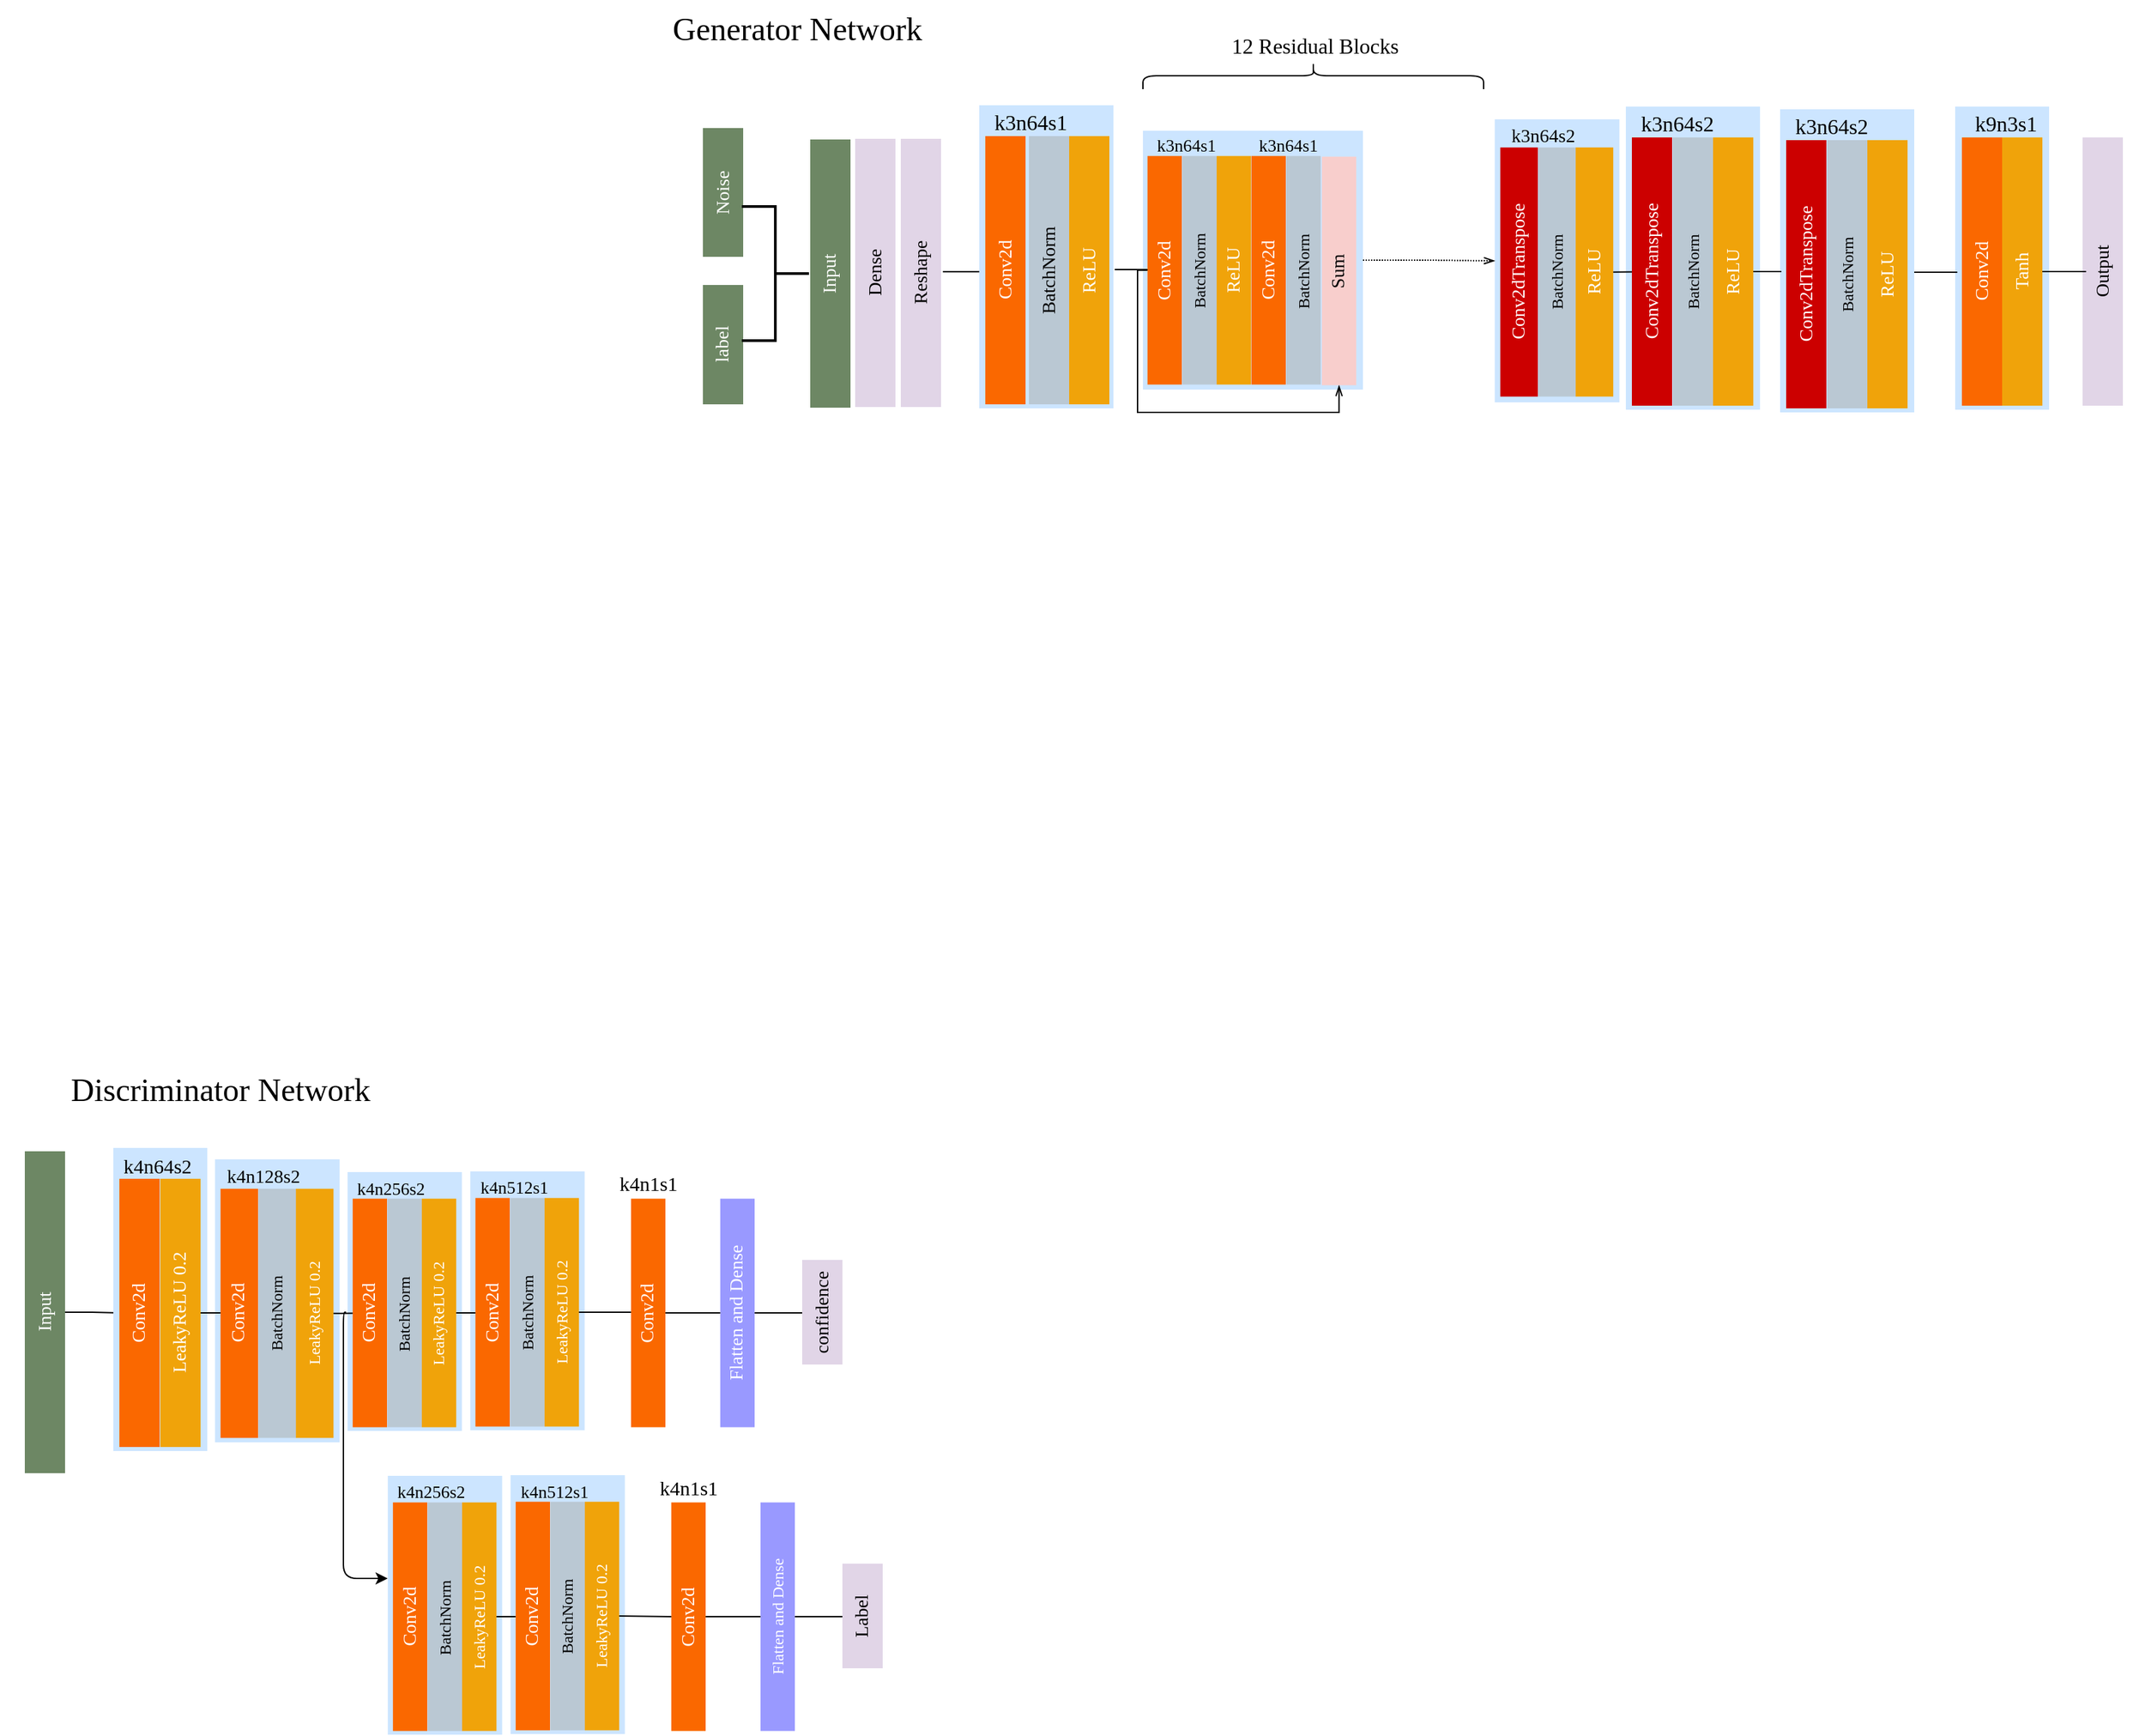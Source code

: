 <mxfile version="10.6.5" type="google"><diagram id="kFl4F5pAKc3V0h-za4JW" name="Page-1"><mxGraphModel dx="1122" dy="901" grid="1" gridSize="10" guides="1" tooltips="1" connect="1" arrows="1" fold="1" page="1" pageScale="1" pageWidth="850" pageHeight="1100" math="0" shadow="0"><root><mxCell id="0"/><mxCell id="1" parent="0"/><mxCell id="Q3wJTcbqmn_T97FijxJj-3" value="" style="group;aspect=fixed;" parent="1" vertex="1" connectable="0"><mxGeometry x="316.5" y="189" width="440" height="630" as="geometry"/></mxCell><mxCell id="Q3wJTcbqmn_T97FijxJj-21" value="" style="group" parent="1" vertex="1" connectable="0"><mxGeometry x="804" y="209.5" width="303.434" height="194" as="geometry"/></mxCell><mxCell id="Q3wJTcbqmn_T97FijxJj-22" value="" style="rounded=0;whiteSpace=wrap;html=1;fillColor=#cce5ff;strokeColor=none;" parent="Q3wJTcbqmn_T97FijxJj-21" vertex="1"><mxGeometry x="69" y="1" width="164" height="193" as="geometry"/></mxCell><mxCell id="Q3wJTcbqmn_T97FijxJj-23" style="edgeStyle=orthogonalEdgeStyle;rounded=0;orthogonalLoop=1;jettySize=auto;html=1;exitX=0.5;exitY=0;exitDx=0;exitDy=0;entryX=0;entryY=0.5;entryDx=0;entryDy=0;endArrow=openThin;endFill=0;strokeColor=#000000;" parent="Q3wJTcbqmn_T97FijxJj-21" source="Q3wJTcbqmn_T97FijxJj-24" target="Q3wJTcbqmn_T97FijxJj-31" edge="1"><mxGeometry relative="1" as="geometry"><Array as="points"><mxPoint x="65" y="105"/><mxPoint x="65" y="211"/><mxPoint x="215" y="211"/></Array></mxGeometry></mxCell><mxCell id="Q3wJTcbqmn_T97FijxJj-24" value="&lt;font style=&quot;font-size: 14px&quot;&gt;Conv2d&lt;/font&gt;" style="rounded=0;whiteSpace=wrap;html=1;fillColor=#fa6800;strokeColor=none;fontFamily=monaco;rotation=-90;fontColor=#ffffff;" parent="Q3wJTcbqmn_T97FijxJj-21" vertex="1"><mxGeometry y="92.23" width="170.441" height="25.619" as="geometry"/></mxCell><mxCell id="Q3wJTcbqmn_T97FijxJj-25" value="&lt;span&gt;BatchNorm&lt;/span&gt;&lt;br&gt;" style="rounded=0;whiteSpace=wrap;html=1;fillColor=#bac8d3;strokeColor=none;fontFamily=monaco;rotation=-90;" parent="Q3wJTcbqmn_T97FijxJj-21" vertex="1"><mxGeometry x="25.992" y="92.23" width="170.441" height="25.619" as="geometry"/></mxCell><mxCell id="Q3wJTcbqmn_T97FijxJj-26" value="&lt;font style=&quot;font-size: 14px&quot;&gt;ReLU&lt;/font&gt;" style="rounded=0;whiteSpace=wrap;html=1;fillColor=#f0a30a;strokeColor=none;fontFamily=monaco;rotation=-90;fontColor=#ffffff;" parent="Q3wJTcbqmn_T97FijxJj-21" vertex="1"><mxGeometry x="51.559" y="92.23" width="170.441" height="25.619" as="geometry"/></mxCell><mxCell id="Q3wJTcbqmn_T97FijxJj-27" value="&lt;span style=&quot;font-weight: normal&quot;&gt;&lt;font face=&quot;monaco&quot; style=&quot;font-size: 13px&quot;&gt;k3n64s1&lt;/font&gt;&lt;/span&gt;" style="text;strokeColor=none;fillColor=none;html=1;fontSize=24;fontStyle=1;verticalAlign=middle;align=center;" parent="Q3wJTcbqmn_T97FijxJj-21" vertex="1"><mxGeometry x="72.012" width="57.95" height="17.934" as="geometry"/></mxCell><mxCell id="Q3wJTcbqmn_T97FijxJj-28" value="&lt;font style=&quot;font-size: 14px&quot;&gt;Conv2d&lt;/font&gt;" style="rounded=0;whiteSpace=wrap;html=1;fillColor=#fa6800;strokeColor=none;fontFamily=monaco;rotation=-90;fontColor=#ffffff;" parent="Q3wJTcbqmn_T97FijxJj-21" vertex="1"><mxGeometry x="77.5" y="92.23" width="170.441" height="25.619" as="geometry"/></mxCell><mxCell id="Q3wJTcbqmn_T97FijxJj-29" value="&lt;span&gt;BatchNorm&lt;/span&gt;&lt;br&gt;" style="rounded=0;whiteSpace=wrap;html=1;fillColor=#bac8d3;strokeColor=none;fontFamily=monaco;rotation=-90;" parent="Q3wJTcbqmn_T97FijxJj-21" vertex="1"><mxGeometry x="103.492" y="92.23" width="170.441" height="25.619" as="geometry"/></mxCell><mxCell id="Q3wJTcbqmn_T97FijxJj-30" value="&lt;span style=&quot;font-weight: normal&quot;&gt;&lt;font face=&quot;monaco&quot; style=&quot;font-size: 13px&quot;&gt;k3n64s1&lt;/font&gt;&lt;/span&gt;" style="text;strokeColor=none;fillColor=none;html=1;fontSize=24;fontStyle=1;verticalAlign=middle;align=center;" parent="Q3wJTcbqmn_T97FijxJj-21" vertex="1"><mxGeometry x="148.512" width="57.95" height="17.934" as="geometry"/></mxCell><mxCell id="Q3wJTcbqmn_T97FijxJj-31" value="&lt;font style=&quot;font-size: 14px&quot;&gt;Sum&lt;/font&gt;" style="rounded=0;whiteSpace=wrap;html=1;fillColor=#f8cecc;strokeColor=none;fontFamily=monaco;rotation=-90;" parent="Q3wJTcbqmn_T97FijxJj-21" vertex="1"><mxGeometry x="129.992" y="92.73" width="170.441" height="25.619" as="geometry"/></mxCell><mxCell id="Q3wJTcbqmn_T97FijxJj-33" style="edgeStyle=orthogonalEdgeStyle;rounded=0;orthogonalLoop=1;jettySize=auto;html=1;exitX=0.5;exitY=1;exitDx=0;exitDy=0;entryX=0.5;entryY=0;entryDx=0;entryDy=0;endArrow=none;endFill=0;strokeColor=#000000;" parent="1" target="Q3wJTcbqmn_T97FijxJj-17" edge="1"><mxGeometry relative="1" as="geometry"><mxPoint x="760" y="315" as="sourcePoint"/></mxGeometry></mxCell><mxCell id="Q3wJTcbqmn_T97FijxJj-34" style="edgeStyle=orthogonalEdgeStyle;rounded=0;orthogonalLoop=1;jettySize=auto;html=1;exitX=0.5;exitY=1;exitDx=0;exitDy=0;entryX=0.5;entryY=0;entryDx=0;entryDy=0;endArrow=none;endFill=0;strokeColor=#000000;" parent="1" target="Q3wJTcbqmn_T97FijxJj-24" edge="1"><mxGeometry relative="1" as="geometry"><mxPoint x="852" y="314" as="sourcePoint"/></mxGeometry></mxCell><mxCell id="Q3wJTcbqmn_T97FijxJj-35" value="" style="shape=curlyBracket;whiteSpace=wrap;html=1;rounded=1;fillColor=#ffffff;gradientColor=none;rotation=90;" parent="1" vertex="1"><mxGeometry x="990" y="42.5" width="20" height="254" as="geometry"/></mxCell><mxCell id="Q3wJTcbqmn_T97FijxJj-36" value="" style="group;aspect=fixed;" parent="1" vertex="1" connectable="0"><mxGeometry x="1096.5" y="201" width="242" height="211" as="geometry"/></mxCell><mxCell id="Q3wJTcbqmn_T97FijxJj-37" value="" style="rounded=0;whiteSpace=wrap;html=1;fillColor=#cce5ff;strokeColor=none;" parent="Q3wJTcbqmn_T97FijxJj-36" vertex="1"><mxGeometry x="38.783" y="1" width="92.898" height="211" as="geometry"/></mxCell><mxCell id="Q3wJTcbqmn_T97FijxJj-38" value="&lt;font style=&quot;font-size: 14px&quot;&gt;Conv2dTranspose&lt;/font&gt;" style="rounded=0;whiteSpace=wrap;html=1;fillColor=#CC0000;strokeColor=none;fontFamily=monaco;rotation=-90;fontColor=#ffffff;" parent="Q3wJTcbqmn_T97FijxJj-36" vertex="1"><mxGeometry x="-36" y="100.832" width="185.797" height="28.009" as="geometry"/></mxCell><mxCell id="Q3wJTcbqmn_T97FijxJj-39" value="&lt;span&gt;BatchNorm&lt;/span&gt;&lt;br&gt;" style="rounded=0;whiteSpace=wrap;html=1;fillColor=#bac8d3;strokeColor=none;fontFamily=monaco;rotation=-90;" parent="Q3wJTcbqmn_T97FijxJj-36" vertex="1"><mxGeometry x="-7.666" y="100.832" width="185.797" height="28.009" as="geometry"/></mxCell><mxCell id="Q3wJTcbqmn_T97FijxJj-40" value="&lt;font style=&quot;font-size: 14px&quot;&gt;ReLU&lt;/font&gt;" style="rounded=0;whiteSpace=wrap;html=1;fillColor=#f0a30a;strokeColor=none;fontFamily=monaco;rotation=-90;fontColor=#ffffff;" parent="Q3wJTcbqmn_T97FijxJj-36" vertex="1"><mxGeometry x="20.203" y="100.832" width="185.797" height="28.009" as="geometry"/></mxCell><mxCell id="Q3wJTcbqmn_T97FijxJj-41" value="&lt;span style=&quot;font-weight: normal&quot;&gt;&lt;font face=&quot;monaco&quot; style=&quot;font-size: 14px&quot;&gt;k3n64s2&lt;/font&gt;&lt;/span&gt;" style="text;strokeColor=none;fillColor=none;html=1;fontSize=24;fontStyle=1;verticalAlign=middle;align=center;" parent="Q3wJTcbqmn_T97FijxJj-36" vertex="1"><mxGeometry x="42.499" width="63.171" height="19.606" as="geometry"/></mxCell><mxCell id="Q3wJTcbqmn_T97FijxJj-42" value="" style="group;aspect=fixed;" parent="1" vertex="1" connectable="0"><mxGeometry x="1152.5" y="192.5" width="260.5" height="226" as="geometry"/></mxCell><mxCell id="Q3wJTcbqmn_T97FijxJj-43" value="" style="rounded=0;whiteSpace=wrap;html=1;fillColor=#cce5ff;strokeColor=none;" parent="Q3wJTcbqmn_T97FijxJj-42" vertex="1"><mxGeometry x="80.5" width="100" height="226" as="geometry"/></mxCell><mxCell id="Q3wJTcbqmn_T97FijxJj-44" value="&lt;font style=&quot;font-size: 14px&quot;&gt;Conv2dTranspose&lt;/font&gt;" style="rounded=0;whiteSpace=wrap;html=1;fillColor=#CC0000;strokeColor=none;fontFamily=monaco;rotation=-90;fontColor=#ffffff;" parent="Q3wJTcbqmn_T97FijxJj-42" vertex="1"><mxGeometry y="108" width="200" height="30" as="geometry"/></mxCell><mxCell id="Q3wJTcbqmn_T97FijxJj-45" value="&lt;span&gt;BatchNorm&lt;/span&gt;&lt;br&gt;" style="rounded=0;whiteSpace=wrap;html=1;fillColor=#bac8d3;strokeColor=none;fontFamily=monaco;rotation=-90;" parent="Q3wJTcbqmn_T97FijxJj-42" vertex="1"><mxGeometry x="30.5" y="108" width="200" height="30" as="geometry"/></mxCell><mxCell id="Q3wJTcbqmn_T97FijxJj-46" value="&lt;font style=&quot;font-size: 14px&quot;&gt;ReLU&lt;/font&gt;" style="rounded=0;whiteSpace=wrap;html=1;fillColor=#f0a30a;strokeColor=none;fontFamily=monaco;rotation=-90;fontColor=#ffffff;" parent="Q3wJTcbqmn_T97FijxJj-42" vertex="1"><mxGeometry x="60.5" y="108" width="200" height="30" as="geometry"/></mxCell><mxCell id="Q3wJTcbqmn_T97FijxJj-47" value="&lt;span style=&quot;font-weight: normal&quot;&gt;&lt;font face=&quot;monaco&quot; style=&quot;font-size: 16px&quot;&gt;k3n64s2&lt;/font&gt;&lt;/span&gt;" style="text;strokeColor=none;fillColor=none;html=1;fontSize=24;fontStyle=1;verticalAlign=middle;align=center;" parent="Q3wJTcbqmn_T97FijxJj-42" vertex="1"><mxGeometry x="84.5" width="68" height="21" as="geometry"/></mxCell><mxCell id="Q3wJTcbqmn_T97FijxJj-48" value="" style="group;" parent="1" vertex="1" connectable="0"><mxGeometry x="1458.5" y="192.5" width="160.5" height="226" as="geometry"/></mxCell><mxCell id="Q3wJTcbqmn_T97FijxJj-49" value="" style="rounded=0;whiteSpace=wrap;html=1;fillColor=#cce5ff;strokeColor=none;aspect=fixed;" parent="Q3wJTcbqmn_T97FijxJj-48" vertex="1"><mxGeometry x="20" width="70" height="226" as="geometry"/></mxCell><mxCell id="Q3wJTcbqmn_T97FijxJj-50" value="&lt;font style=&quot;font-size: 14px&quot;&gt;Conv2d&lt;/font&gt;" style="rounded=0;whiteSpace=wrap;html=1;fillColor=#fa6800;strokeColor=none;fontFamily=monaco;rotation=-90;fontColor=#ffffff;" parent="Q3wJTcbqmn_T97FijxJj-48" vertex="1"><mxGeometry x="-60" y="108" width="200" height="30" as="geometry"/></mxCell><mxCell id="Q3wJTcbqmn_T97FijxJj-51" value="&lt;font style=&quot;font-size: 14px&quot;&gt;Tanh&lt;/font&gt;" style="rounded=0;whiteSpace=wrap;html=1;fillColor=#f0a30a;strokeColor=none;fontFamily=monaco;rotation=-90;fontColor=#ffffff;" parent="Q3wJTcbqmn_T97FijxJj-48" vertex="1"><mxGeometry x="-30" y="108" width="200" height="30" as="geometry"/></mxCell><mxCell id="Q3wJTcbqmn_T97FijxJj-52" value="&lt;span style=&quot;font-weight: normal&quot;&gt;&lt;font face=&quot;monaco&quot; style=&quot;font-size: 16px&quot;&gt;k9n3s1&lt;/font&gt;&lt;/span&gt;" style="text;strokeColor=none;fillColor=none;html=1;fontSize=24;fontStyle=1;verticalAlign=middle;align=center;" parent="Q3wJTcbqmn_T97FijxJj-48" vertex="1"><mxGeometry x="23.5" width="68" height="21" as="geometry"/></mxCell><mxCell id="E_KPDPoY2rKGxBPQckx2-1" value="" style="group;aspect=fixed;" vertex="1" connectable="0" parent="Q3wJTcbqmn_T97FijxJj-48"><mxGeometry x="-191" y="2" width="260.5" height="226" as="geometry"/></mxCell><mxCell id="E_KPDPoY2rKGxBPQckx2-2" value="" style="rounded=0;whiteSpace=wrap;html=1;fillColor=#cce5ff;strokeColor=none;" vertex="1" parent="E_KPDPoY2rKGxBPQckx2-1"><mxGeometry x="80.5" width="100" height="226" as="geometry"/></mxCell><mxCell id="E_KPDPoY2rKGxBPQckx2-3" value="&lt;font style=&quot;font-size: 14px&quot;&gt;Conv2dTranspose&lt;/font&gt;" style="rounded=0;whiteSpace=wrap;html=1;fillColor=#CC0000;strokeColor=none;fontFamily=monaco;rotation=-90;fontColor=#ffffff;" vertex="1" parent="E_KPDPoY2rKGxBPQckx2-1"><mxGeometry y="108" width="200" height="30" as="geometry"/></mxCell><mxCell id="E_KPDPoY2rKGxBPQckx2-4" value="&lt;span&gt;BatchNorm&lt;/span&gt;&lt;br&gt;" style="rounded=0;whiteSpace=wrap;html=1;fillColor=#bac8d3;strokeColor=none;fontFamily=monaco;rotation=-90;" vertex="1" parent="E_KPDPoY2rKGxBPQckx2-1"><mxGeometry x="30.5" y="108" width="200" height="30" as="geometry"/></mxCell><mxCell id="E_KPDPoY2rKGxBPQckx2-5" value="&lt;font style=&quot;font-size: 14px&quot;&gt;ReLU&lt;/font&gt;" style="rounded=0;whiteSpace=wrap;html=1;fillColor=#f0a30a;strokeColor=none;fontFamily=monaco;rotation=-90;fontColor=#ffffff;" vertex="1" parent="E_KPDPoY2rKGxBPQckx2-1"><mxGeometry x="60.5" y="108" width="200" height="30" as="geometry"/></mxCell><mxCell id="E_KPDPoY2rKGxBPQckx2-6" value="&lt;span style=&quot;font-weight: normal&quot;&gt;&lt;font face=&quot;monaco&quot; style=&quot;font-size: 16px&quot;&gt;k3n64s2&lt;/font&gt;&lt;/span&gt;" style="text;strokeColor=none;fillColor=none;html=1;fontSize=24;fontStyle=1;verticalAlign=middle;align=center;" vertex="1" parent="E_KPDPoY2rKGxBPQckx2-1"><mxGeometry x="84.5" width="68" height="21" as="geometry"/></mxCell><mxCell id="Q3wJTcbqmn_T97FijxJj-53" style="edgeStyle=orthogonalEdgeStyle;rounded=0;orthogonalLoop=1;jettySize=auto;html=1;exitX=1;exitY=0.5;exitDx=0;exitDy=0;entryX=0;entryY=0.5;entryDx=0;entryDy=0;dashed=1;dashPattern=1 1;endArrow=openThin;endFill=0;strokeColor=#000000;" parent="1" source="Q3wJTcbqmn_T97FijxJj-22" target="Q3wJTcbqmn_T97FijxJj-37" edge="1"><mxGeometry relative="1" as="geometry"/></mxCell><mxCell id="Q3wJTcbqmn_T97FijxJj-54" value="&lt;span style=&quot;font-weight: normal&quot;&gt;&lt;font face=&quot;monaco&quot; style=&quot;font-size: 16px&quot;&gt;12 Residual Blocks&lt;/font&gt;&lt;/span&gt;" style="text;strokeColor=none;fillColor=none;html=1;fontSize=24;fontStyle=1;verticalAlign=middle;align=center;" parent="1" vertex="1"><mxGeometry x="899.5" y="134.5" width="202" height="21" as="geometry"/></mxCell><mxCell id="Q3wJTcbqmn_T97FijxJj-55" style="edgeStyle=orthogonalEdgeStyle;rounded=0;orthogonalLoop=1;jettySize=auto;html=1;exitX=0.5;exitY=1;exitDx=0;exitDy=0;entryX=0.5;entryY=0;entryDx=0;entryDy=0;endArrow=none;endFill=0;strokeColor=#000000;" parent="1" source="Q3wJTcbqmn_T97FijxJj-40" target="Q3wJTcbqmn_T97FijxJj-44" edge="1"><mxGeometry relative="1" as="geometry"/></mxCell><mxCell id="Q3wJTcbqmn_T97FijxJj-56" style="edgeStyle=orthogonalEdgeStyle;rounded=0;orthogonalLoop=1;jettySize=auto;html=1;exitX=0.5;exitY=1;exitDx=0;exitDy=0;entryX=0.009;entryY=0.535;entryDx=0;entryDy=0;endArrow=none;endFill=0;strokeColor=#000000;entryPerimeter=0;" parent="1" source="Q3wJTcbqmn_T97FijxJj-46" target="E_KPDPoY2rKGxBPQckx2-2" edge="1"><mxGeometry relative="1" as="geometry"/></mxCell><mxCell id="Q3wJTcbqmn_T97FijxJj-57" value="&lt;font style=&quot;font-size: 14px&quot;&gt;Output&lt;/font&gt;" style="rounded=0;whiteSpace=wrap;html=1;fillColor=#e1d5e7;strokeColor=none;fontFamily=monaco;rotation=-90;" parent="1" vertex="1"><mxGeometry x="1488.5" y="300.5" width="200" height="30" as="geometry"/></mxCell><mxCell id="Q3wJTcbqmn_T97FijxJj-58" style="edgeStyle=orthogonalEdgeStyle;rounded=0;orthogonalLoop=1;jettySize=auto;html=1;exitX=0.5;exitY=1;exitDx=0;exitDy=0;entryX=0.5;entryY=0;entryDx=0;entryDy=0;endArrow=none;endFill=0;strokeColor=#000000;" parent="1" source="Q3wJTcbqmn_T97FijxJj-51" edge="1"><mxGeometry relative="1" as="geometry"><mxPoint x="1576.071" y="315.643" as="targetPoint"/></mxGeometry></mxCell><mxCell id="Q3wJTcbqmn_T97FijxJj-59" style="edgeStyle=orthogonalEdgeStyle;rounded=0;orthogonalLoop=1;jettySize=auto;html=1;exitX=0.5;exitY=1;exitDx=0;exitDy=0;entryX=0.5;entryY=0;entryDx=0;entryDy=0;endArrow=none;endFill=0;strokeColor=#000000;" parent="1" source="Q3wJTcbqmn_T97FijxJj-60" target="Q3wJTcbqmn_T97FijxJj-79" edge="1"><mxGeometry relative="1" as="geometry"/></mxCell><mxCell id="Q3wJTcbqmn_T97FijxJj-60" value="&lt;font style=&quot;font-size: 14px&quot;&gt;Input&lt;/font&gt;" style="rounded=0;whiteSpace=wrap;html=1;fillColor=#6d8764;strokeColor=none;fontFamily=monaco;rotation=-90;fontColor=#ffffff;" parent="1" vertex="1"><mxGeometry x="-65.5" y="1076.5" width="240" height="30" as="geometry"/></mxCell><mxCell id="Q3wJTcbqmn_T97FijxJj-61" value="" style="group;aspect=fixed;" parent="1" vertex="1" connectable="0"><mxGeometry x="106.5" y="977.5" width="242" height="211" as="geometry"/></mxCell><mxCell id="Q3wJTcbqmn_T97FijxJj-62" value="" style="rounded=0;whiteSpace=wrap;html=1;fillColor=#cce5ff;strokeColor=none;" parent="Q3wJTcbqmn_T97FijxJj-61" vertex="1"><mxGeometry x="74.783" width="92.898" height="211" as="geometry"/></mxCell><mxCell id="Q3wJTcbqmn_T97FijxJj-63" value="&lt;font style=&quot;font-size: 14px&quot;&gt;Conv2d&lt;/font&gt;" style="rounded=0;whiteSpace=wrap;html=1;fillColor=#fa6800;strokeColor=none;fontFamily=monaco;rotation=-90;fontColor=#ffffff;" parent="Q3wJTcbqmn_T97FijxJj-61" vertex="1"><mxGeometry y="100.832" width="185.797" height="28.009" as="geometry"/></mxCell><mxCell id="Q3wJTcbqmn_T97FijxJj-64" value="&lt;span&gt;BatchNorm&lt;/span&gt;&lt;br&gt;" style="rounded=0;whiteSpace=wrap;html=1;fillColor=#bac8d3;strokeColor=none;fontFamily=monaco;rotation=-90;" parent="Q3wJTcbqmn_T97FijxJj-61" vertex="1"><mxGeometry x="28.334" y="100.832" width="185.797" height="28.009" as="geometry"/></mxCell><mxCell id="Q3wJTcbqmn_T97FijxJj-65" value="&lt;span&gt;LeakyReLU 0.2&lt;/span&gt;&lt;br&gt;" style="rounded=0;whiteSpace=wrap;html=1;fillColor=#f0a30a;strokeColor=none;fontFamily=monaco;rotation=-90;fontColor=#ffffff;" parent="Q3wJTcbqmn_T97FijxJj-61" vertex="1"><mxGeometry x="56.203" y="100.832" width="185.797" height="28.009" as="geometry"/></mxCell><mxCell id="Q3wJTcbqmn_T97FijxJj-66" value="&lt;span style=&quot;font-weight: normal&quot;&gt;&lt;font face=&quot;monaco&quot; style=&quot;font-size: 14px&quot;&gt;k4n128s2&lt;/font&gt;&lt;/span&gt;" style="text;strokeColor=none;fillColor=none;html=1;fontSize=24;fontStyle=1;verticalAlign=middle;align=center;" parent="Q3wJTcbqmn_T97FijxJj-61" vertex="1"><mxGeometry x="78.499" width="63.171" height="19.606" as="geometry"/></mxCell><mxCell id="Q3wJTcbqmn_T97FijxJj-67" value="" style="group;aspect=fixed;" parent="1" vertex="1" connectable="0"><mxGeometry x="211.5" y="987" width="222" height="193" as="geometry"/></mxCell><mxCell id="Q3wJTcbqmn_T97FijxJj-68" value="" style="rounded=0;whiteSpace=wrap;html=1;fillColor=#cce5ff;strokeColor=none;" parent="Q3wJTcbqmn_T97FijxJj-67" vertex="1"><mxGeometry x="68.603" width="85.221" height="193" as="geometry"/></mxCell><mxCell id="Q3wJTcbqmn_T97FijxJj-69" value="&lt;font style=&quot;font-size: 14px&quot;&gt;Conv2d&lt;/font&gt;" style="rounded=0;whiteSpace=wrap;html=1;fillColor=#fa6800;strokeColor=none;fontFamily=monaco;rotation=-90;fontColor=#ffffff;" parent="Q3wJTcbqmn_T97FijxJj-67" vertex="1"><mxGeometry y="92.23" width="170.441" height="25.619" as="geometry"/></mxCell><mxCell id="Q3wJTcbqmn_T97FijxJj-70" value="&lt;span&gt;BatchNorm&lt;/span&gt;&lt;br&gt;" style="rounded=0;whiteSpace=wrap;html=1;fillColor=#bac8d3;strokeColor=none;fontFamily=monaco;rotation=-90;" parent="Q3wJTcbqmn_T97FijxJj-67" vertex="1"><mxGeometry x="25.992" y="92.23" width="170.441" height="25.619" as="geometry"/></mxCell><mxCell id="Q3wJTcbqmn_T97FijxJj-71" value="&lt;span&gt;LeakyReLU 0.2&lt;/span&gt;&lt;br&gt;" style="rounded=0;whiteSpace=wrap;html=1;fillColor=#f0a30a;strokeColor=none;fontFamily=monaco;rotation=-90;fontColor=#ffffff;" parent="Q3wJTcbqmn_T97FijxJj-67" vertex="1"><mxGeometry x="51.559" y="92.23" width="170.441" height="25.619" as="geometry"/></mxCell><mxCell id="Q3wJTcbqmn_T97FijxJj-72" value="&lt;span style=&quot;font-weight: normal&quot;&gt;&lt;font face=&quot;monaco&quot; style=&quot;font-size: 13px&quot;&gt;k4n256s2&lt;/font&gt;&lt;/span&gt;" style="text;strokeColor=none;fillColor=none;html=1;fontSize=24;fontStyle=1;verticalAlign=middle;align=center;" parent="Q3wJTcbqmn_T97FijxJj-67" vertex="1"><mxGeometry x="72.012" width="57.95" height="17.934" as="geometry"/></mxCell><mxCell id="Q3wJTcbqmn_T97FijxJj-73" style="edgeStyle=orthogonalEdgeStyle;rounded=0;orthogonalLoop=1;jettySize=auto;html=1;exitX=0.5;exitY=1;exitDx=0;exitDy=0;entryX=0.5;entryY=0;entryDx=0;entryDy=0;endArrow=none;endFill=0;strokeColor=#000000;" parent="1" source="Q3wJTcbqmn_T97FijxJj-65" target="Q3wJTcbqmn_T97FijxJj-69" edge="1"><mxGeometry relative="1" as="geometry"/></mxCell><mxCell id="Q3wJTcbqmn_T97FijxJj-74" value="&lt;span style=&quot;font-size: 14px&quot;&gt;confidence&lt;/span&gt;" style="rounded=0;whiteSpace=wrap;html=1;fillColor=#e1d5e7;strokeColor=none;fontFamily=monaco;rotation=-90;" parent="1" vertex="1"><mxGeometry x="595" y="1076.5" width="78" height="30" as="geometry"/></mxCell><mxCell id="Q3wJTcbqmn_T97FijxJj-75" value="&lt;span style=&quot;font-weight: normal&quot;&gt;&lt;font face=&quot;monaco&quot; style=&quot;font-size: 24px&quot;&gt;Generator Network&lt;/font&gt;&lt;/span&gt;" style="text;strokeColor=none;fillColor=none;html=1;fontSize=24;fontStyle=1;verticalAlign=middle;align=center;" parent="1" vertex="1"><mxGeometry x="475.5" y="113" width="278" height="43" as="geometry"/></mxCell><mxCell id="Q3wJTcbqmn_T97FijxJj-76" value="&lt;span style=&quot;font-weight: normal&quot;&gt;&lt;font face=&quot;monaco&quot; style=&quot;font-size: 24px&quot;&gt;Discriminator Network&lt;/font&gt;&lt;/span&gt;" style="text;strokeColor=none;fillColor=none;html=1;fontSize=24;fontStyle=1;verticalAlign=middle;align=center;" parent="1" vertex="1"><mxGeometry x="21" y="905" width="328" height="42" as="geometry"/></mxCell><mxCell id="Q3wJTcbqmn_T97FijxJj-77" value="" style="group" parent="1" vertex="1" connectable="0"><mxGeometry x="25" y="969" width="230.5" height="226" as="geometry"/></mxCell><mxCell id="Q3wJTcbqmn_T97FijxJj-78" value="" style="rounded=0;whiteSpace=wrap;html=1;fillColor=#cce5ff;strokeColor=none;" parent="Q3wJTcbqmn_T97FijxJj-77" vertex="1"><mxGeometry x="80.5" width="70" height="226" as="geometry"/></mxCell><mxCell id="Q3wJTcbqmn_T97FijxJj-79" value="&lt;font style=&quot;font-size: 14px&quot;&gt;Conv2d&lt;/font&gt;" style="rounded=0;whiteSpace=wrap;html=1;fillColor=#fa6800;strokeColor=none;fontFamily=monaco;rotation=-90;fontColor=#ffffff;" parent="Q3wJTcbqmn_T97FijxJj-77" vertex="1"><mxGeometry y="108" width="200" height="30" as="geometry"/></mxCell><mxCell id="Q3wJTcbqmn_T97FijxJj-80" value="&lt;font style=&quot;font-size: 14px&quot;&gt;LeakyReLU 0.2&lt;/font&gt;" style="rounded=0;whiteSpace=wrap;html=1;fillColor=#f0a30a;strokeColor=none;fontFamily=monaco;rotation=-90;fontColor=#ffffff;" parent="Q3wJTcbqmn_T97FijxJj-77" vertex="1"><mxGeometry x="30.5" y="108" width="200" height="30" as="geometry"/></mxCell><mxCell id="Q3wJTcbqmn_T97FijxJj-81" value="&lt;span style=&quot;font-weight: normal&quot;&gt;&lt;font face=&quot;monaco&quot; style=&quot;font-size: 15px&quot;&gt;k4n64s2&lt;/font&gt;&lt;/span&gt;" style="text;strokeColor=none;fillColor=none;html=1;fontSize=24;fontStyle=1;verticalAlign=middle;align=center;" parent="Q3wJTcbqmn_T97FijxJj-77" vertex="1"><mxGeometry x="78.5" width="68" height="21" as="geometry"/></mxCell><mxCell id="Q3wJTcbqmn_T97FijxJj-82" style="edgeStyle=orthogonalEdgeStyle;rounded=0;orthogonalLoop=1;jettySize=auto;html=1;exitX=0.5;exitY=1;exitDx=0;exitDy=0;entryX=0.5;entryY=0;entryDx=0;entryDy=0;endArrow=none;endFill=0;strokeColor=#000000;" parent="1" source="Q3wJTcbqmn_T97FijxJj-80" target="Q3wJTcbqmn_T97FijxJj-63" edge="1"><mxGeometry relative="1" as="geometry"/></mxCell><mxCell id="Q3wJTcbqmn_T97FijxJj-83" value="" style="group;aspect=fixed;" parent="1" vertex="1" connectable="0"><mxGeometry x="303" y="986.5" width="222" height="193" as="geometry"/></mxCell><mxCell id="Q3wJTcbqmn_T97FijxJj-84" value="" style="rounded=0;whiteSpace=wrap;html=1;fillColor=#cce5ff;strokeColor=none;" parent="Q3wJTcbqmn_T97FijxJj-83" vertex="1"><mxGeometry x="68.603" width="85.221" height="193" as="geometry"/></mxCell><mxCell id="Q3wJTcbqmn_T97FijxJj-85" value="&lt;font style=&quot;font-size: 14px&quot;&gt;Conv2d&lt;/font&gt;" style="rounded=0;whiteSpace=wrap;html=1;fillColor=#fa6800;strokeColor=none;fontFamily=monaco;rotation=-90;fontColor=#ffffff;" parent="Q3wJTcbqmn_T97FijxJj-83" vertex="1"><mxGeometry y="92.23" width="170.441" height="25.619" as="geometry"/></mxCell><mxCell id="Q3wJTcbqmn_T97FijxJj-86" value="&lt;span&gt;BatchNorm&lt;/span&gt;&lt;br&gt;" style="rounded=0;whiteSpace=wrap;html=1;fillColor=#bac8d3;strokeColor=none;fontFamily=monaco;rotation=-90;" parent="Q3wJTcbqmn_T97FijxJj-83" vertex="1"><mxGeometry x="25.992" y="92.23" width="170.441" height="25.619" as="geometry"/></mxCell><mxCell id="Q3wJTcbqmn_T97FijxJj-87" value="&lt;span&gt;LeakyReLU 0.2&lt;/span&gt;&lt;br&gt;" style="rounded=0;whiteSpace=wrap;html=1;fillColor=#f0a30a;strokeColor=none;fontFamily=monaco;rotation=-90;fontColor=#ffffff;" parent="Q3wJTcbqmn_T97FijxJj-83" vertex="1"><mxGeometry x="51.559" y="92.23" width="170.441" height="25.619" as="geometry"/></mxCell><mxCell id="Q3wJTcbqmn_T97FijxJj-88" value="&lt;span style=&quot;font-weight: normal&quot;&gt;&lt;font face=&quot;monaco&quot; style=&quot;font-size: 13px&quot;&gt;k4n512s1&lt;/font&gt;&lt;/span&gt;" style="text;strokeColor=none;fillColor=none;html=1;fontSize=24;fontStyle=1;verticalAlign=middle;align=center;" parent="Q3wJTcbqmn_T97FijxJj-83" vertex="1"><mxGeometry x="72.012" width="57.95" height="17.934" as="geometry"/></mxCell><mxCell id="Q3wJTcbqmn_T97FijxJj-89" style="edgeStyle=orthogonalEdgeStyle;rounded=0;orthogonalLoop=1;jettySize=auto;html=1;exitX=0.5;exitY=1;exitDx=0;exitDy=0;entryX=0.5;entryY=0;entryDx=0;entryDy=0;endArrow=none;endFill=0;strokeColor=#000000;" parent="1" source="Q3wJTcbqmn_T97FijxJj-71" target="Q3wJTcbqmn_T97FijxJj-85" edge="1"><mxGeometry relative="1" as="geometry"/></mxCell><mxCell id="Q3wJTcbqmn_T97FijxJj-90" value="" style="group" parent="1" vertex="1" connectable="0"><mxGeometry x="440" y="981.5" width="170.441" height="122.85" as="geometry"/></mxCell><mxCell id="Q3wJTcbqmn_T97FijxJj-91" value="&lt;span style=&quot;font-weight: normal&quot;&gt;&lt;font face=&quot;monaco&quot; style=&quot;font-size: 15px&quot;&gt;k4n1s1&lt;/font&gt;&lt;/span&gt;" style="text;strokeColor=none;fillColor=none;html=1;fontSize=24;fontStyle=1;verticalAlign=middle;align=center;" parent="Q3wJTcbqmn_T97FijxJj-90" vertex="1"><mxGeometry x="30" y="1" width="68" height="21" as="geometry"/></mxCell><mxCell id="Q3wJTcbqmn_T97FijxJj-92" value="" style="group" parent="1" vertex="1" connectable="0"><mxGeometry x="504.5" y="981.5" width="170.441" height="122.85" as="geometry"/></mxCell><mxCell id="Q3wJTcbqmn_T97FijxJj-93" value="&lt;font style=&quot;font-size: 14px&quot;&gt;Conv2d&lt;/font&gt;" style="rounded=0;whiteSpace=wrap;html=1;fillColor=#fa6800;strokeColor=none;fontFamily=monaco;rotation=-90;fontColor=#ffffff;" parent="1" vertex="1"><mxGeometry x="419" y="1079.23" width="170.441" height="25.619" as="geometry"/></mxCell><mxCell id="Q3wJTcbqmn_T97FijxJj-94" style="edgeStyle=orthogonalEdgeStyle;rounded=0;orthogonalLoop=1;jettySize=auto;html=1;exitX=0.5;exitY=1;exitDx=0;exitDy=0;entryX=0.5;entryY=0;entryDx=0;entryDy=0;endArrow=none;endFill=0;strokeColor=#000000;" parent="1" source="Q3wJTcbqmn_T97FijxJj-95" target="Q3wJTcbqmn_T97FijxJj-74" edge="1"><mxGeometry relative="1" as="geometry"/></mxCell><mxCell id="Q3wJTcbqmn_T97FijxJj-95" value="&lt;font style=&quot;font-size: 14px&quot;&gt;Flatten and Dense&lt;/font&gt;" style="rounded=0;whiteSpace=wrap;html=1;fillColor=#9999FF;strokeColor=none;fontFamily=monaco;rotation=-90;fontColor=#ffffff;" parent="1" vertex="1"><mxGeometry x="485.5" y="1079.23" width="170.441" height="25.619" as="geometry"/></mxCell><mxCell id="Q3wJTcbqmn_T97FijxJj-97" style="edgeStyle=orthogonalEdgeStyle;rounded=0;orthogonalLoop=1;jettySize=auto;html=1;exitX=0.5;exitY=1;exitDx=0;exitDy=0;entryX=0.5;entryY=0;entryDx=0;entryDy=0;endArrow=none;endFill=0;strokeColor=#000000;" parent="1" source="Q3wJTcbqmn_T97FijxJj-93" target="Q3wJTcbqmn_T97FijxJj-95" edge="1"><mxGeometry relative="1" as="geometry"/></mxCell><mxCell id="Q3wJTcbqmn_T97FijxJj-98" style="edgeStyle=orthogonalEdgeStyle;rounded=0;orthogonalLoop=1;jettySize=auto;html=1;exitX=0.5;exitY=1;exitDx=0;exitDy=0;entryX=0.5;entryY=0;entryDx=0;entryDy=0;endArrow=none;endFill=0;strokeColor=#000000;" parent="1" source="Q3wJTcbqmn_T97FijxJj-87" target="Q3wJTcbqmn_T97FijxJj-93" edge="1"><mxGeometry relative="1" as="geometry"/></mxCell><mxCell id="Q3wJTcbqmn_T97FijxJj-112" value="" style="edgeStyle=segmentEdgeStyle;endArrow=classic;html=1;exitX=0.998;exitY=0.917;exitDx=0;exitDy=0;exitPerimeter=0;" parent="1" edge="1"><mxGeometry width="50" height="50" relative="1" as="geometry"><mxPoint x="279" y="1091.5" as="sourcePoint"/><mxPoint x="310" y="1290" as="targetPoint"/><Array as="points"><mxPoint x="277" y="1092"/><mxPoint x="277" y="1290"/></Array></mxGeometry></mxCell><mxCell id="Q3wJTcbqmn_T97FijxJj-113" value="" style="rounded=0;whiteSpace=wrap;html=1;fillColor=#cce5ff;strokeColor=none;" parent="1" vertex="1"><mxGeometry x="310.103" y="1213.5" width="85.221" height="193" as="geometry"/></mxCell><mxCell id="Q3wJTcbqmn_T97FijxJj-114" value="&lt;font style=&quot;font-size: 14px&quot;&gt;Conv2d&lt;/font&gt;" style="rounded=0;whiteSpace=wrap;html=1;fillColor=#fa6800;strokeColor=none;fontFamily=monaco;rotation=-90;fontColor=#ffffff;" parent="1" vertex="1"><mxGeometry x="241.5" y="1305.73" width="170.441" height="25.619" as="geometry"/></mxCell><mxCell id="Q3wJTcbqmn_T97FijxJj-115" value="&lt;span&gt;BatchNorm&lt;/span&gt;&lt;br&gt;" style="rounded=0;whiteSpace=wrap;html=1;fillColor=#bac8d3;strokeColor=none;fontFamily=monaco;rotation=-90;" parent="1" vertex="1"><mxGeometry x="267.492" y="1305.73" width="170.441" height="25.619" as="geometry"/></mxCell><mxCell id="Q3wJTcbqmn_T97FijxJj-116" value="&lt;span&gt;LeakyReLU 0.2&lt;/span&gt;&lt;br&gt;" style="rounded=0;whiteSpace=wrap;html=1;fillColor=#f0a30a;strokeColor=none;fontFamily=monaco;rotation=-90;fontColor=#ffffff;" parent="1" vertex="1"><mxGeometry x="293.059" y="1305.73" width="170.441" height="25.619" as="geometry"/></mxCell><mxCell id="Q3wJTcbqmn_T97FijxJj-117" value="&lt;span style=&quot;font-weight: normal&quot;&gt;&lt;font face=&quot;monaco&quot; style=&quot;font-size: 13px&quot;&gt;k4n256s2&lt;/font&gt;&lt;/span&gt;" style="text;strokeColor=none;fillColor=none;html=1;fontSize=24;fontStyle=1;verticalAlign=middle;align=center;" parent="1" vertex="1"><mxGeometry x="313.512" y="1213.5" width="57.95" height="17.934" as="geometry"/></mxCell><mxCell id="Q3wJTcbqmn_T97FijxJj-118" value="&lt;font style=&quot;font-size: 14px&quot;&gt;Label&lt;/font&gt;" style="rounded=0;whiteSpace=wrap;html=1;fillColor=#e1d5e7;strokeColor=none;fontFamily=monaco;rotation=-90;" parent="1" vertex="1"><mxGeometry x="625" y="1303" width="78" height="30" as="geometry"/></mxCell><mxCell id="Q3wJTcbqmn_T97FijxJj-119" value="" style="group;aspect=fixed;" parent="1" vertex="1" connectable="0"><mxGeometry x="333" y="1213" width="222" height="193" as="geometry"/></mxCell><mxCell id="Q3wJTcbqmn_T97FijxJj-120" value="" style="rounded=0;whiteSpace=wrap;html=1;fillColor=#cce5ff;strokeColor=none;" parent="Q3wJTcbqmn_T97FijxJj-119" vertex="1"><mxGeometry x="68.603" width="85.221" height="193" as="geometry"/></mxCell><mxCell id="Q3wJTcbqmn_T97FijxJj-121" value="&lt;font style=&quot;font-size: 14px&quot;&gt;Conv2d&lt;/font&gt;" style="rounded=0;whiteSpace=wrap;html=1;fillColor=#fa6800;strokeColor=none;fontFamily=monaco;rotation=-90;fontColor=#ffffff;" parent="Q3wJTcbqmn_T97FijxJj-119" vertex="1"><mxGeometry y="92.23" width="170.441" height="25.619" as="geometry"/></mxCell><mxCell id="Q3wJTcbqmn_T97FijxJj-122" value="&lt;span&gt;BatchNorm&lt;/span&gt;&lt;br&gt;" style="rounded=0;whiteSpace=wrap;html=1;fillColor=#bac8d3;strokeColor=none;fontFamily=monaco;rotation=-90;" parent="Q3wJTcbqmn_T97FijxJj-119" vertex="1"><mxGeometry x="25.992" y="92.23" width="170.441" height="25.619" as="geometry"/></mxCell><mxCell id="Q3wJTcbqmn_T97FijxJj-123" value="&lt;span&gt;LeakyReLU 0.2&lt;/span&gt;&lt;br&gt;" style="rounded=0;whiteSpace=wrap;html=1;fillColor=#f0a30a;strokeColor=none;fontFamily=monaco;rotation=-90;fontColor=#ffffff;" parent="Q3wJTcbqmn_T97FijxJj-119" vertex="1"><mxGeometry x="51.559" y="92.23" width="170.441" height="25.619" as="geometry"/></mxCell><mxCell id="Q3wJTcbqmn_T97FijxJj-124" value="&lt;span style=&quot;font-weight: normal&quot;&gt;&lt;font face=&quot;monaco&quot; style=&quot;font-size: 13px&quot;&gt;k4n512s1&lt;/font&gt;&lt;/span&gt;" style="text;strokeColor=none;fillColor=none;html=1;fontSize=24;fontStyle=1;verticalAlign=middle;align=center;" parent="Q3wJTcbqmn_T97FijxJj-119" vertex="1"><mxGeometry x="72.012" width="57.95" height="17.934" as="geometry"/></mxCell><mxCell id="Q3wJTcbqmn_T97FijxJj-125" style="edgeStyle=orthogonalEdgeStyle;rounded=0;orthogonalLoop=1;jettySize=auto;html=1;exitX=0.5;exitY=1;exitDx=0;exitDy=0;entryX=0.5;entryY=0;entryDx=0;entryDy=0;endArrow=none;endFill=0;strokeColor=#000000;" parent="1" source="Q3wJTcbqmn_T97FijxJj-116" target="Q3wJTcbqmn_T97FijxJj-121" edge="1"><mxGeometry relative="1" as="geometry"/></mxCell><mxCell id="Q3wJTcbqmn_T97FijxJj-126" value="" style="group" parent="1" vertex="1" connectable="0"><mxGeometry x="470" y="1208" width="170.441" height="122.85" as="geometry"/></mxCell><mxCell id="Q3wJTcbqmn_T97FijxJj-127" value="&lt;span style=&quot;font-weight: normal&quot;&gt;&lt;font face=&quot;monaco&quot; style=&quot;font-size: 15px&quot;&gt;k4n1s1&lt;/font&gt;&lt;/span&gt;" style="text;strokeColor=none;fillColor=none;html=1;fontSize=24;fontStyle=1;verticalAlign=middle;align=center;" parent="Q3wJTcbqmn_T97FijxJj-126" vertex="1"><mxGeometry x="30" y="1" width="68" height="21" as="geometry"/></mxCell><mxCell id="Q3wJTcbqmn_T97FijxJj-128" value="" style="group" parent="1" vertex="1" connectable="0"><mxGeometry x="534.5" y="1208" width="170.441" height="122.85" as="geometry"/></mxCell><mxCell id="Q3wJTcbqmn_T97FijxJj-129" value="&lt;font style=&quot;font-size: 14px&quot;&gt;Conv2d&lt;/font&gt;" style="rounded=0;whiteSpace=wrap;html=1;fillColor=#fa6800;strokeColor=none;fontFamily=monaco;rotation=-90;fontColor=#ffffff;" parent="1" vertex="1"><mxGeometry x="449" y="1305.73" width="170.441" height="25.619" as="geometry"/></mxCell><mxCell id="Q3wJTcbqmn_T97FijxJj-130" style="edgeStyle=orthogonalEdgeStyle;rounded=0;orthogonalLoop=1;jettySize=auto;html=1;exitX=0.5;exitY=1;exitDx=0;exitDy=0;entryX=0.5;entryY=0;entryDx=0;entryDy=0;endArrow=none;endFill=0;strokeColor=#000000;" parent="1" source="Q3wJTcbqmn_T97FijxJj-131" target="Q3wJTcbqmn_T97FijxJj-118" edge="1"><mxGeometry relative="1" as="geometry"/></mxCell><mxCell id="Q3wJTcbqmn_T97FijxJj-131" value="&lt;span&gt;Flatten and Dense&lt;/span&gt;&lt;br&gt;" style="rounded=0;whiteSpace=wrap;html=1;fillColor=#9999FF;strokeColor=none;fontFamily=monaco;rotation=-90;fontColor=#ffffff;" parent="1" vertex="1"><mxGeometry x="515.5" y="1305.73" width="170.441" height="25.619" as="geometry"/></mxCell><mxCell id="Q3wJTcbqmn_T97FijxJj-132" style="edgeStyle=orthogonalEdgeStyle;rounded=0;orthogonalLoop=1;jettySize=auto;html=1;exitX=0.5;exitY=1;exitDx=0;exitDy=0;entryX=0.5;entryY=0;entryDx=0;entryDy=0;endArrow=none;endFill=0;strokeColor=#000000;" parent="1" source="Q3wJTcbqmn_T97FijxJj-129" target="Q3wJTcbqmn_T97FijxJj-131" edge="1"><mxGeometry relative="1" as="geometry"/></mxCell><mxCell id="Q3wJTcbqmn_T97FijxJj-133" style="edgeStyle=orthogonalEdgeStyle;rounded=0;orthogonalLoop=1;jettySize=auto;html=1;exitX=0.5;exitY=1;exitDx=0;exitDy=0;entryX=0.5;entryY=0;entryDx=0;entryDy=0;endArrow=none;endFill=0;strokeColor=#000000;" parent="1" source="Q3wJTcbqmn_T97FijxJj-123" target="Q3wJTcbqmn_T97FijxJj-129" edge="1"><mxGeometry relative="1" as="geometry"><Array as="points"><mxPoint x="483" y="1319"/></Array></mxGeometry></mxCell><mxCell id="Q3wJTcbqmn_T97FijxJj-1" style="edgeStyle=orthogonalEdgeStyle;rounded=0;orthogonalLoop=1;jettySize=auto;html=1;exitX=0.5;exitY=1;exitDx=0;exitDy=0;entryX=0.5;entryY=0;entryDx=0;entryDy=0;endArrow=none;endFill=0;strokeColor=#000000;" parent="1" target="Q3wJTcbqmn_T97FijxJj-5" edge="1"><mxGeometry relative="1" as="geometry"><mxPoint x="723.857" y="315.643" as="sourcePoint"/></mxGeometry></mxCell><mxCell id="Q3wJTcbqmn_T97FijxJj-4" value="" style="rounded=0;whiteSpace=wrap;html=1;fillColor=#cce5ff;strokeColor=none;" parent="1" vertex="1"><mxGeometry x="751" y="191.5" width="100" height="226" as="geometry"/></mxCell><mxCell id="Q3wJTcbqmn_T97FijxJj-5" value="&lt;font style=&quot;font-size: 14px&quot;&gt;Conv2d&lt;/font&gt;" style="rounded=0;whiteSpace=wrap;html=1;fillColor=#fa6800;strokeColor=none;fontFamily=monaco;rotation=-90;fontColor=#ffffff;" parent="1" vertex="1"><mxGeometry x="670.5" y="299.5" width="200" height="30" as="geometry"/></mxCell><mxCell id="Q3wJTcbqmn_T97FijxJj-6" value="&lt;font style=&quot;font-size: 14px&quot;&gt;BatchNorm&lt;/font&gt;" style="rounded=0;whiteSpace=wrap;html=1;fillColor=#bac8d3;strokeColor=none;fontFamily=monaco;rotation=-90;" parent="1" vertex="1"><mxGeometry x="703" y="299.5" width="200" height="30" as="geometry"/></mxCell><mxCell id="Q3wJTcbqmn_T97FijxJj-7" value="&lt;font style=&quot;font-size: 14px&quot;&gt;ReLU&lt;/font&gt;" style="rounded=0;whiteSpace=wrap;html=1;fillColor=#f0a30a;strokeColor=none;fontFamily=monaco;rotation=-90;fontColor=#ffffff;" parent="1" vertex="1"><mxGeometry x="733" y="299.5" width="200" height="30" as="geometry"/></mxCell><mxCell id="Q3wJTcbqmn_T97FijxJj-8" value="&lt;span style=&quot;font-weight: normal&quot;&gt;&lt;font face=&quot;monaco&quot; style=&quot;font-size: 16px&quot;&gt;k3n64s1&lt;/font&gt;&lt;/span&gt;" style="text;strokeColor=none;fillColor=none;html=1;fontSize=24;fontStyle=1;verticalAlign=middle;align=center;" parent="1" vertex="1"><mxGeometry x="755" y="191.5" width="68" height="21" as="geometry"/></mxCell><mxCell id="Q3wJTcbqmn_T97FijxJj-105" value="&lt;font style=&quot;font-size: 14px&quot;&gt;Dense&lt;/font&gt;" style="rounded=0;whiteSpace=wrap;html=1;fillColor=#e1d5e7;strokeColor=none;fontFamily=monaco;rotation=-90;" parent="1" vertex="1"><mxGeometry x="573.5" y="301.5" width="200" height="30" as="geometry"/></mxCell><mxCell id="Q3wJTcbqmn_T97FijxJj-106" value="&lt;font style=&quot;font-size: 14px&quot;&gt;Reshape&lt;/font&gt;" style="rounded=0;whiteSpace=wrap;html=1;fillColor=#e1d5e7;strokeColor=none;fontFamily=monaco;rotation=-90;" parent="1" vertex="1"><mxGeometry x="607.5" y="301.5" width="200" height="30" as="geometry"/></mxCell><mxCell id="Q3wJTcbqmn_T97FijxJj-2" value="&lt;font style=&quot;font-size: 14px&quot;&gt;Input&lt;/font&gt;" style="rounded=0;whiteSpace=wrap;html=1;fillColor=#6d8764;strokeColor=none;fontFamily=monaco;rotation=-90;fontColor=#ffffff;" parent="1" vertex="1"><mxGeometry x="540" y="302" width="200" height="30" as="geometry"/></mxCell><mxCell id="Q3wJTcbqmn_T97FijxJj-99" value="&lt;font style=&quot;font-size: 14px&quot;&gt;Noise&lt;/font&gt;" style="rounded=0;whiteSpace=wrap;html=1;fillColor=#6d8764;strokeColor=none;fontFamily=monaco;rotation=-90;fontColor=#ffffff;" parent="1" vertex="1"><mxGeometry x="512" y="241.5" width="96" height="30" as="geometry"/></mxCell><mxCell id="Q3wJTcbqmn_T97FijxJj-100" value="&lt;span style=&quot;font-size: 14px&quot;&gt;label&lt;/span&gt;" style="rounded=0;whiteSpace=wrap;html=1;fillColor=#6d8764;strokeColor=none;fontFamily=monaco;rotation=-90;fontColor=#ffffff;" parent="1" vertex="1"><mxGeometry x="515.5" y="355" width="89" height="30" as="geometry"/></mxCell><mxCell id="Q3wJTcbqmn_T97FijxJj-104" value="" style="strokeWidth=2;html=1;shape=mxgraph.flowchart.annotation_2;align=left;pointerEvents=1;rotation=-180;" parent="1" vertex="1"><mxGeometry x="574" y="267" width="50" height="100" as="geometry"/></mxCell><mxCell id="E_KPDPoY2rKGxBPQckx2-8" style="edgeStyle=orthogonalEdgeStyle;rounded=0;orthogonalLoop=1;jettySize=auto;html=1;entryX=0.023;entryY=0.545;entryDx=0;entryDy=0;endArrow=none;endFill=0;strokeColor=#000000;entryPerimeter=0;" edge="1" parent="1" target="Q3wJTcbqmn_T97FijxJj-49"><mxGeometry relative="1" as="geometry"><mxPoint x="1448" y="316" as="sourcePoint"/><mxPoint x="1468.897" y="315.448" as="targetPoint"/><Array as="points"/></mxGeometry></mxCell></root></mxGraphModel></diagram></mxfile>